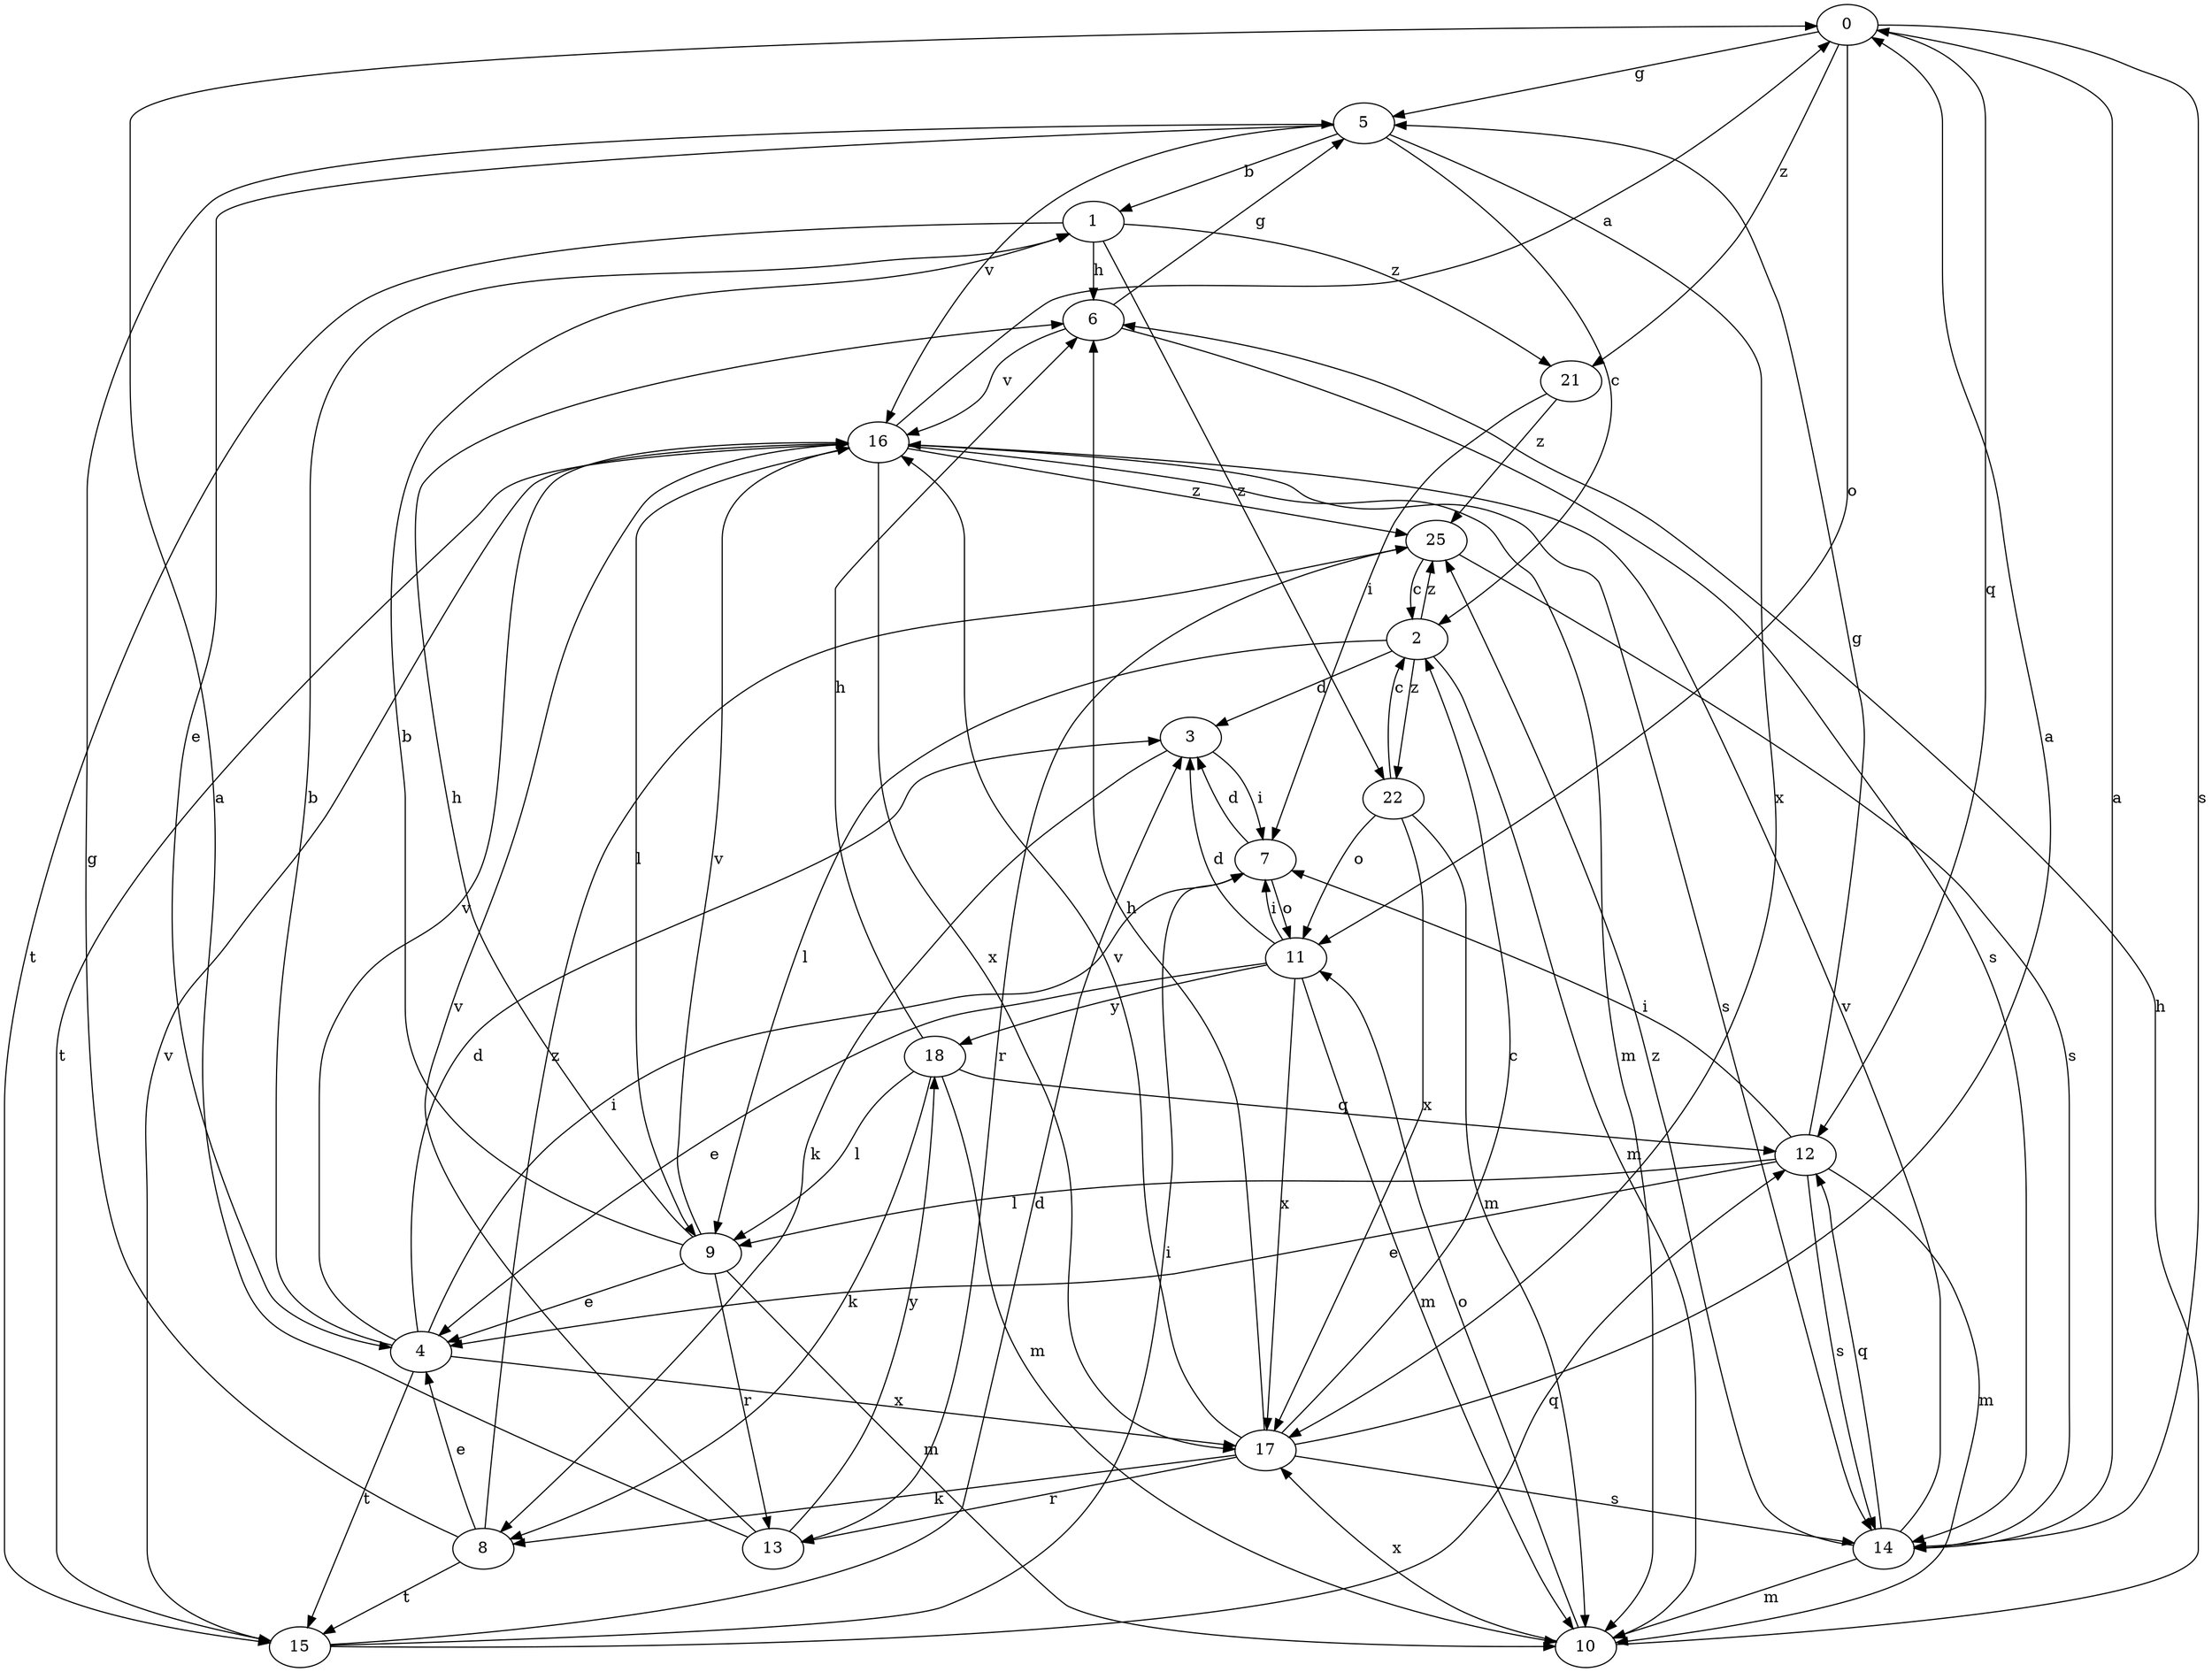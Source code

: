 strict digraph  {
0;
1;
2;
3;
4;
5;
6;
7;
8;
9;
10;
11;
12;
13;
14;
15;
16;
17;
18;
21;
22;
25;
0 -> 5  [label=g];
0 -> 11  [label=o];
0 -> 12  [label=q];
0 -> 14  [label=s];
0 -> 21  [label=z];
1 -> 6  [label=h];
1 -> 15  [label=t];
1 -> 21  [label=z];
1 -> 22  [label=z];
2 -> 3  [label=d];
2 -> 9  [label=l];
2 -> 10  [label=m];
2 -> 22  [label=z];
2 -> 25  [label=z];
3 -> 7  [label=i];
3 -> 8  [label=k];
4 -> 1  [label=b];
4 -> 3  [label=d];
4 -> 7  [label=i];
4 -> 15  [label=t];
4 -> 16  [label=v];
4 -> 17  [label=x];
5 -> 1  [label=b];
5 -> 2  [label=c];
5 -> 4  [label=e];
5 -> 16  [label=v];
5 -> 17  [label=x];
6 -> 5  [label=g];
6 -> 14  [label=s];
6 -> 16  [label=v];
7 -> 3  [label=d];
7 -> 11  [label=o];
8 -> 4  [label=e];
8 -> 5  [label=g];
8 -> 15  [label=t];
8 -> 25  [label=z];
9 -> 1  [label=b];
9 -> 4  [label=e];
9 -> 6  [label=h];
9 -> 10  [label=m];
9 -> 13  [label=r];
9 -> 16  [label=v];
10 -> 6  [label=h];
10 -> 11  [label=o];
10 -> 17  [label=x];
11 -> 3  [label=d];
11 -> 4  [label=e];
11 -> 7  [label=i];
11 -> 10  [label=m];
11 -> 17  [label=x];
11 -> 18  [label=y];
12 -> 4  [label=e];
12 -> 5  [label=g];
12 -> 7  [label=i];
12 -> 9  [label=l];
12 -> 10  [label=m];
12 -> 14  [label=s];
13 -> 0  [label=a];
13 -> 16  [label=v];
13 -> 18  [label=y];
14 -> 0  [label=a];
14 -> 10  [label=m];
14 -> 12  [label=q];
14 -> 16  [label=v];
14 -> 25  [label=z];
15 -> 3  [label=d];
15 -> 7  [label=i];
15 -> 12  [label=q];
15 -> 16  [label=v];
16 -> 0  [label=a];
16 -> 9  [label=l];
16 -> 10  [label=m];
16 -> 14  [label=s];
16 -> 15  [label=t];
16 -> 17  [label=x];
16 -> 25  [label=z];
17 -> 0  [label=a];
17 -> 2  [label=c];
17 -> 6  [label=h];
17 -> 8  [label=k];
17 -> 13  [label=r];
17 -> 14  [label=s];
17 -> 16  [label=v];
18 -> 6  [label=h];
18 -> 8  [label=k];
18 -> 9  [label=l];
18 -> 10  [label=m];
18 -> 12  [label=q];
21 -> 7  [label=i];
21 -> 25  [label=z];
22 -> 2  [label=c];
22 -> 10  [label=m];
22 -> 11  [label=o];
22 -> 17  [label=x];
25 -> 2  [label=c];
25 -> 13  [label=r];
25 -> 14  [label=s];
}
